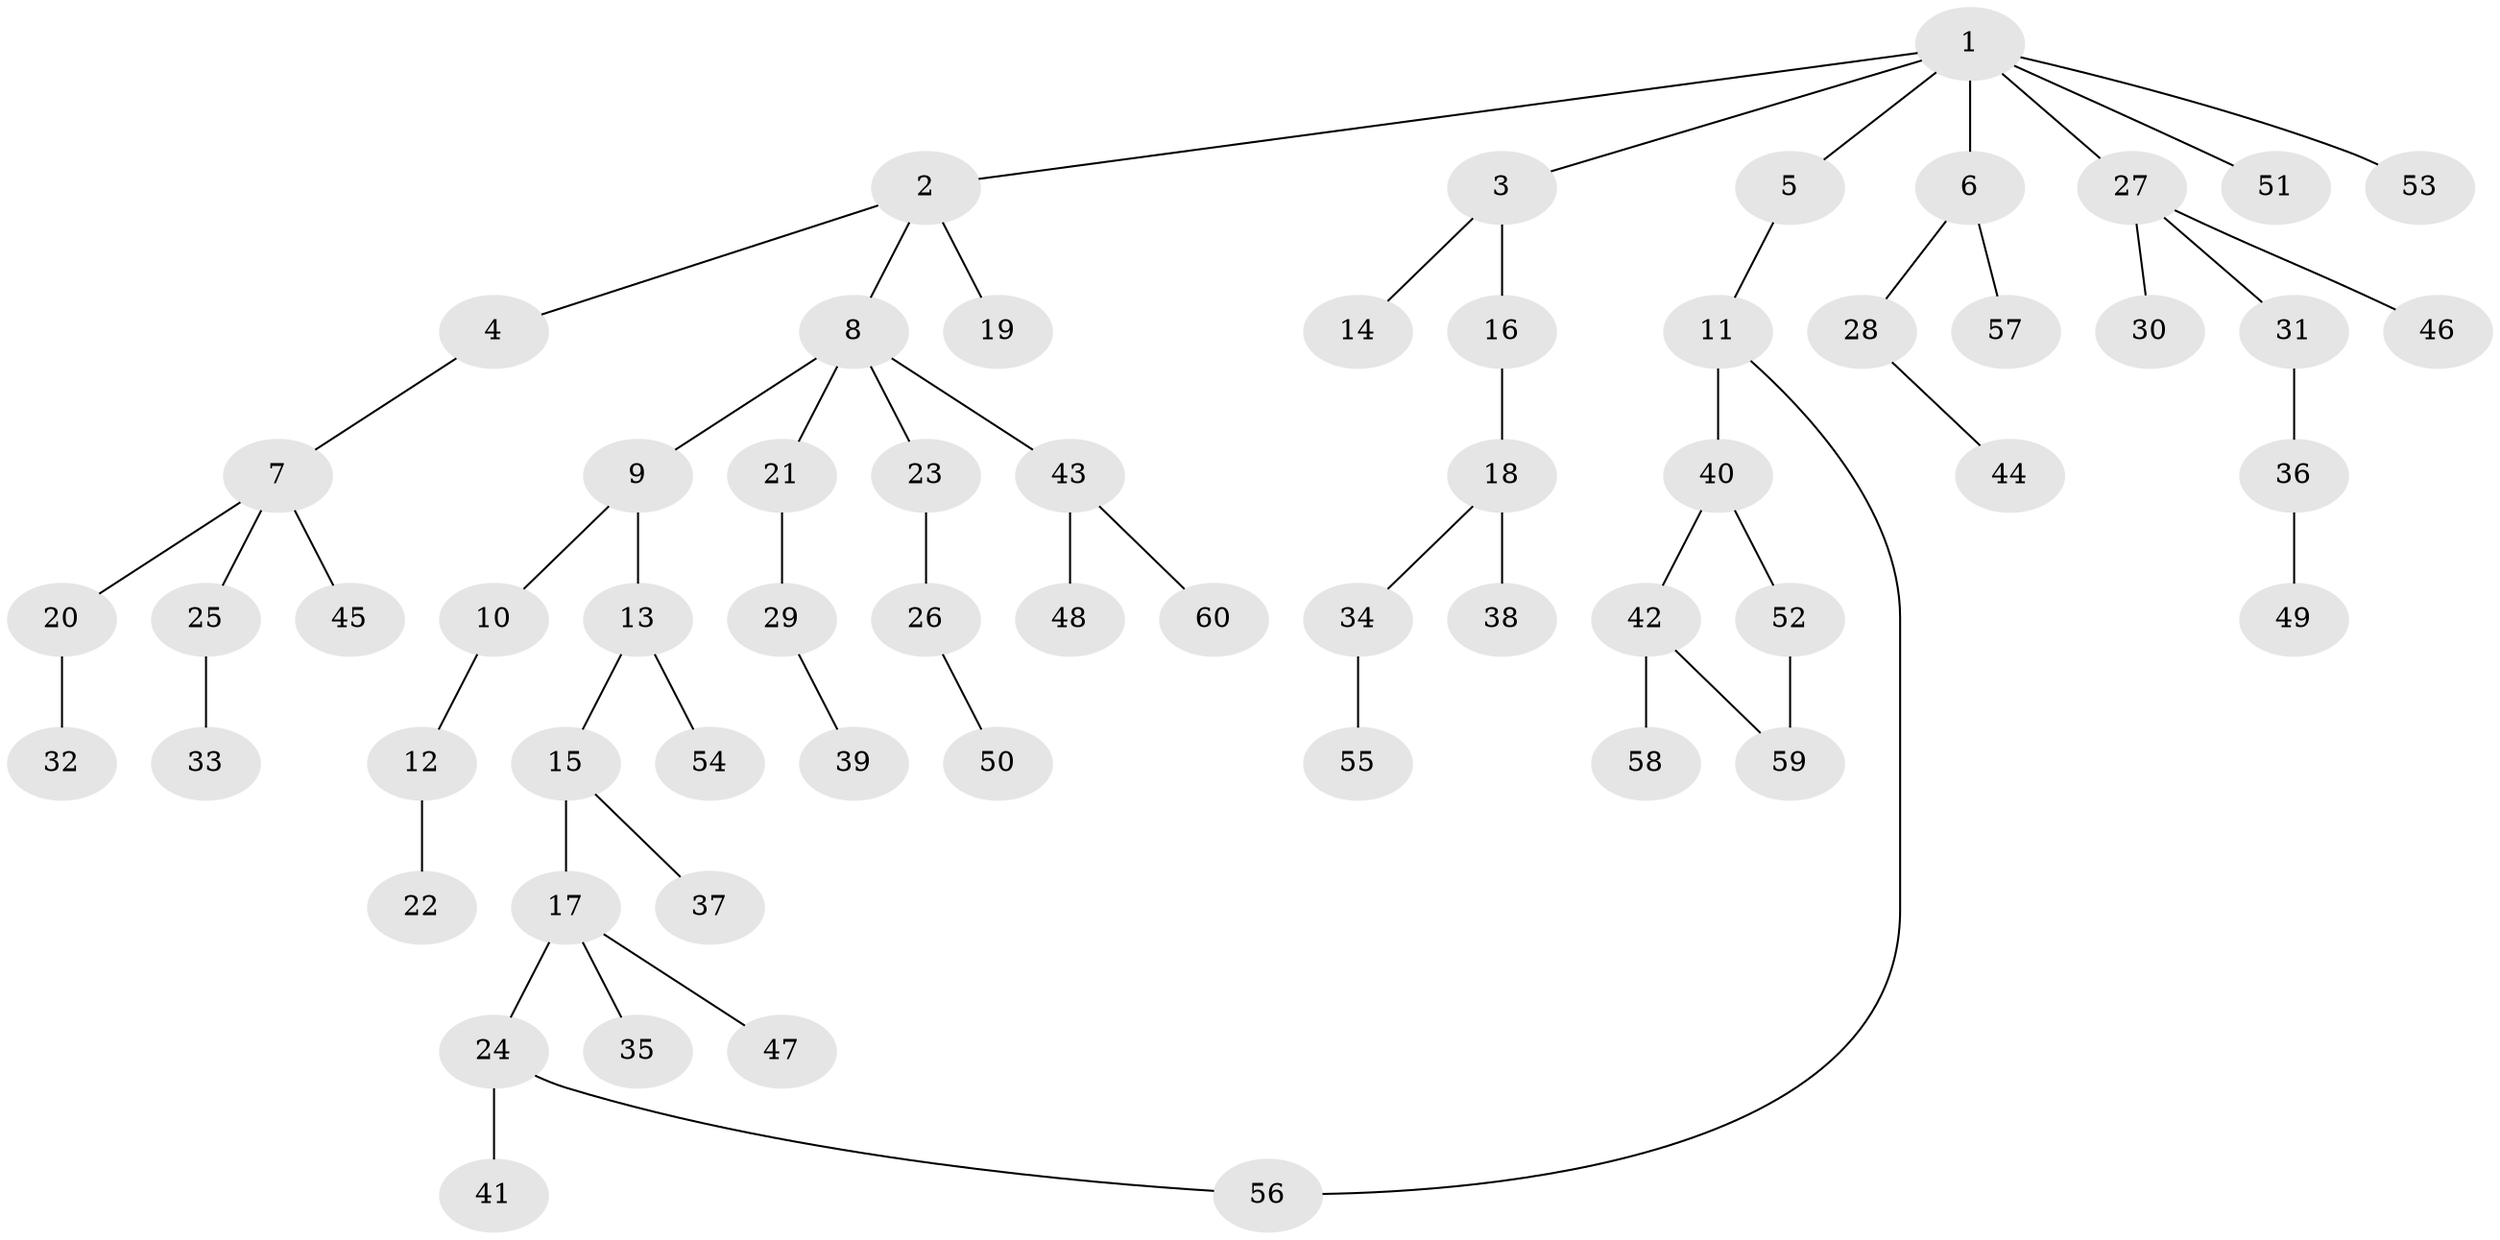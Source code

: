 // coarse degree distribution, {6: 0.02631578947368421, 7: 0.02631578947368421, 2: 0.3157894736842105, 3: 0.10526315789473684, 4: 0.07894736842105263, 1: 0.4473684210526316}
// Generated by graph-tools (version 1.1) at 2025/41/03/06/25 10:41:29]
// undirected, 60 vertices, 61 edges
graph export_dot {
graph [start="1"]
  node [color=gray90,style=filled];
  1;
  2;
  3;
  4;
  5;
  6;
  7;
  8;
  9;
  10;
  11;
  12;
  13;
  14;
  15;
  16;
  17;
  18;
  19;
  20;
  21;
  22;
  23;
  24;
  25;
  26;
  27;
  28;
  29;
  30;
  31;
  32;
  33;
  34;
  35;
  36;
  37;
  38;
  39;
  40;
  41;
  42;
  43;
  44;
  45;
  46;
  47;
  48;
  49;
  50;
  51;
  52;
  53;
  54;
  55;
  56;
  57;
  58;
  59;
  60;
  1 -- 2;
  1 -- 3;
  1 -- 5;
  1 -- 6;
  1 -- 27;
  1 -- 51;
  1 -- 53;
  2 -- 4;
  2 -- 8;
  2 -- 19;
  3 -- 14;
  3 -- 16;
  4 -- 7;
  5 -- 11;
  6 -- 28;
  6 -- 57;
  7 -- 20;
  7 -- 25;
  7 -- 45;
  8 -- 9;
  8 -- 21;
  8 -- 23;
  8 -- 43;
  9 -- 10;
  9 -- 13;
  10 -- 12;
  11 -- 40;
  11 -- 56;
  12 -- 22;
  13 -- 15;
  13 -- 54;
  15 -- 17;
  15 -- 37;
  16 -- 18;
  17 -- 24;
  17 -- 35;
  17 -- 47;
  18 -- 34;
  18 -- 38;
  20 -- 32;
  21 -- 29;
  23 -- 26;
  24 -- 41;
  24 -- 56;
  25 -- 33;
  26 -- 50;
  27 -- 30;
  27 -- 31;
  27 -- 46;
  28 -- 44;
  29 -- 39;
  31 -- 36;
  34 -- 55;
  36 -- 49;
  40 -- 42;
  40 -- 52;
  42 -- 58;
  42 -- 59;
  43 -- 48;
  43 -- 60;
  52 -- 59;
}
